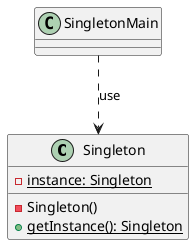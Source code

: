 @startuml
'https://plantuml.com/class-diagram

class Singleton {
- {static} instance: Singleton
- Singleton()
+ {static} getInstance(): Singleton
}

class SingletonMain {
}

SingletonMain ..> Singleton : use

@enduml
